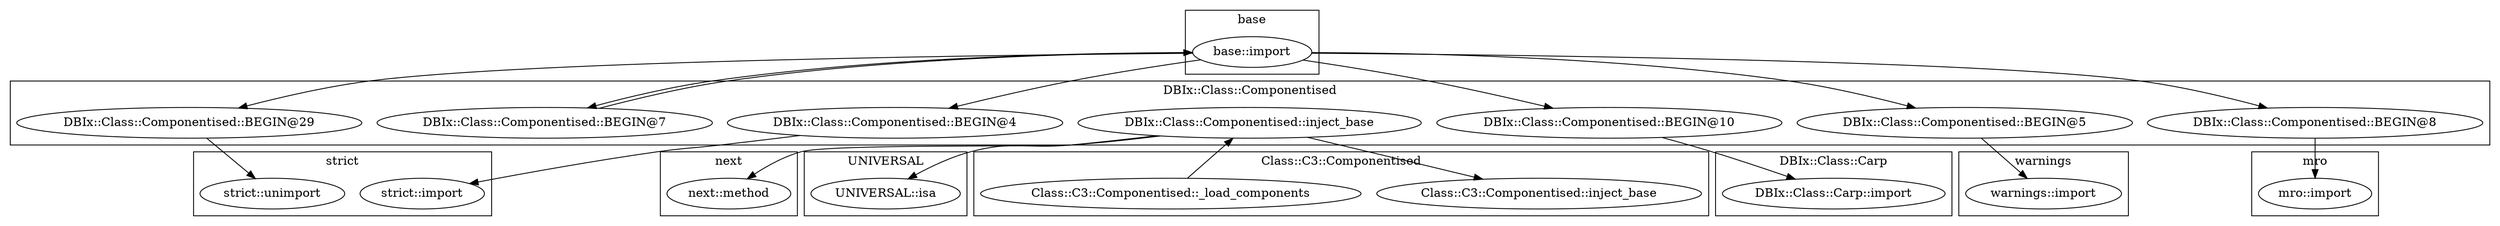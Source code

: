 digraph {
graph [overlap=false]
subgraph cluster_DBIx_Class_Carp {
	label="DBIx::Class::Carp";
	"DBIx::Class::Carp::import";
}
subgraph cluster_DBIx_Class_Componentised {
	label="DBIx::Class::Componentised";
	"DBIx::Class::Componentised::BEGIN@4";
	"DBIx::Class::Componentised::inject_base";
	"DBIx::Class::Componentised::BEGIN@10";
	"DBIx::Class::Componentised::BEGIN@5";
	"DBIx::Class::Componentised::BEGIN@7";
	"DBIx::Class::Componentised::BEGIN@8";
	"DBIx::Class::Componentised::BEGIN@29";
}
subgraph cluster_next {
	label="next";
	"next::method";
}
subgraph cluster_UNIVERSAL {
	label="UNIVERSAL";
	"UNIVERSAL::isa";
}
subgraph cluster_warnings {
	label="warnings";
	"warnings::import";
}
subgraph cluster_mro {
	label="mro";
	"mro::import";
}
subgraph cluster_base {
	label="base";
	"base::import";
}
subgraph cluster_Class_C3_Componentised {
	label="Class::C3::Componentised";
	"Class::C3::Componentised::inject_base";
	"Class::C3::Componentised::_load_components";
}
subgraph cluster_strict {
	label="strict";
	"strict::unimport";
	"strict::import";
}
"base::import" -> "DBIx::Class::Componentised::BEGIN@5";
"Class::C3::Componentised::_load_components" -> "DBIx::Class::Componentised::inject_base";
"DBIx::Class::Componentised::BEGIN@8" -> "mro::import";
"DBIx::Class::Componentised::BEGIN@4" -> "strict::import";
"base::import" -> "DBIx::Class::Componentised::BEGIN@8";
"base::import" -> "DBIx::Class::Componentised::BEGIN@10";
"base::import" -> "DBIx::Class::Componentised::BEGIN@4";
"DBIx::Class::Componentised::BEGIN@29" -> "strict::unimport";
"DBIx::Class::Componentised::BEGIN@7" -> "base::import";
"DBIx::Class::Componentised::BEGIN@5" -> "warnings::import";
"DBIx::Class::Componentised::BEGIN@10" -> "DBIx::Class::Carp::import";
"base::import" -> "DBIx::Class::Componentised::BEGIN@29";
"DBIx::Class::Componentised::inject_base" -> "UNIVERSAL::isa";
"DBIx::Class::Componentised::inject_base" -> "Class::C3::Componentised::inject_base";
"DBIx::Class::Componentised::inject_base" -> "next::method";
"base::import" -> "DBIx::Class::Componentised::BEGIN@7";
}
